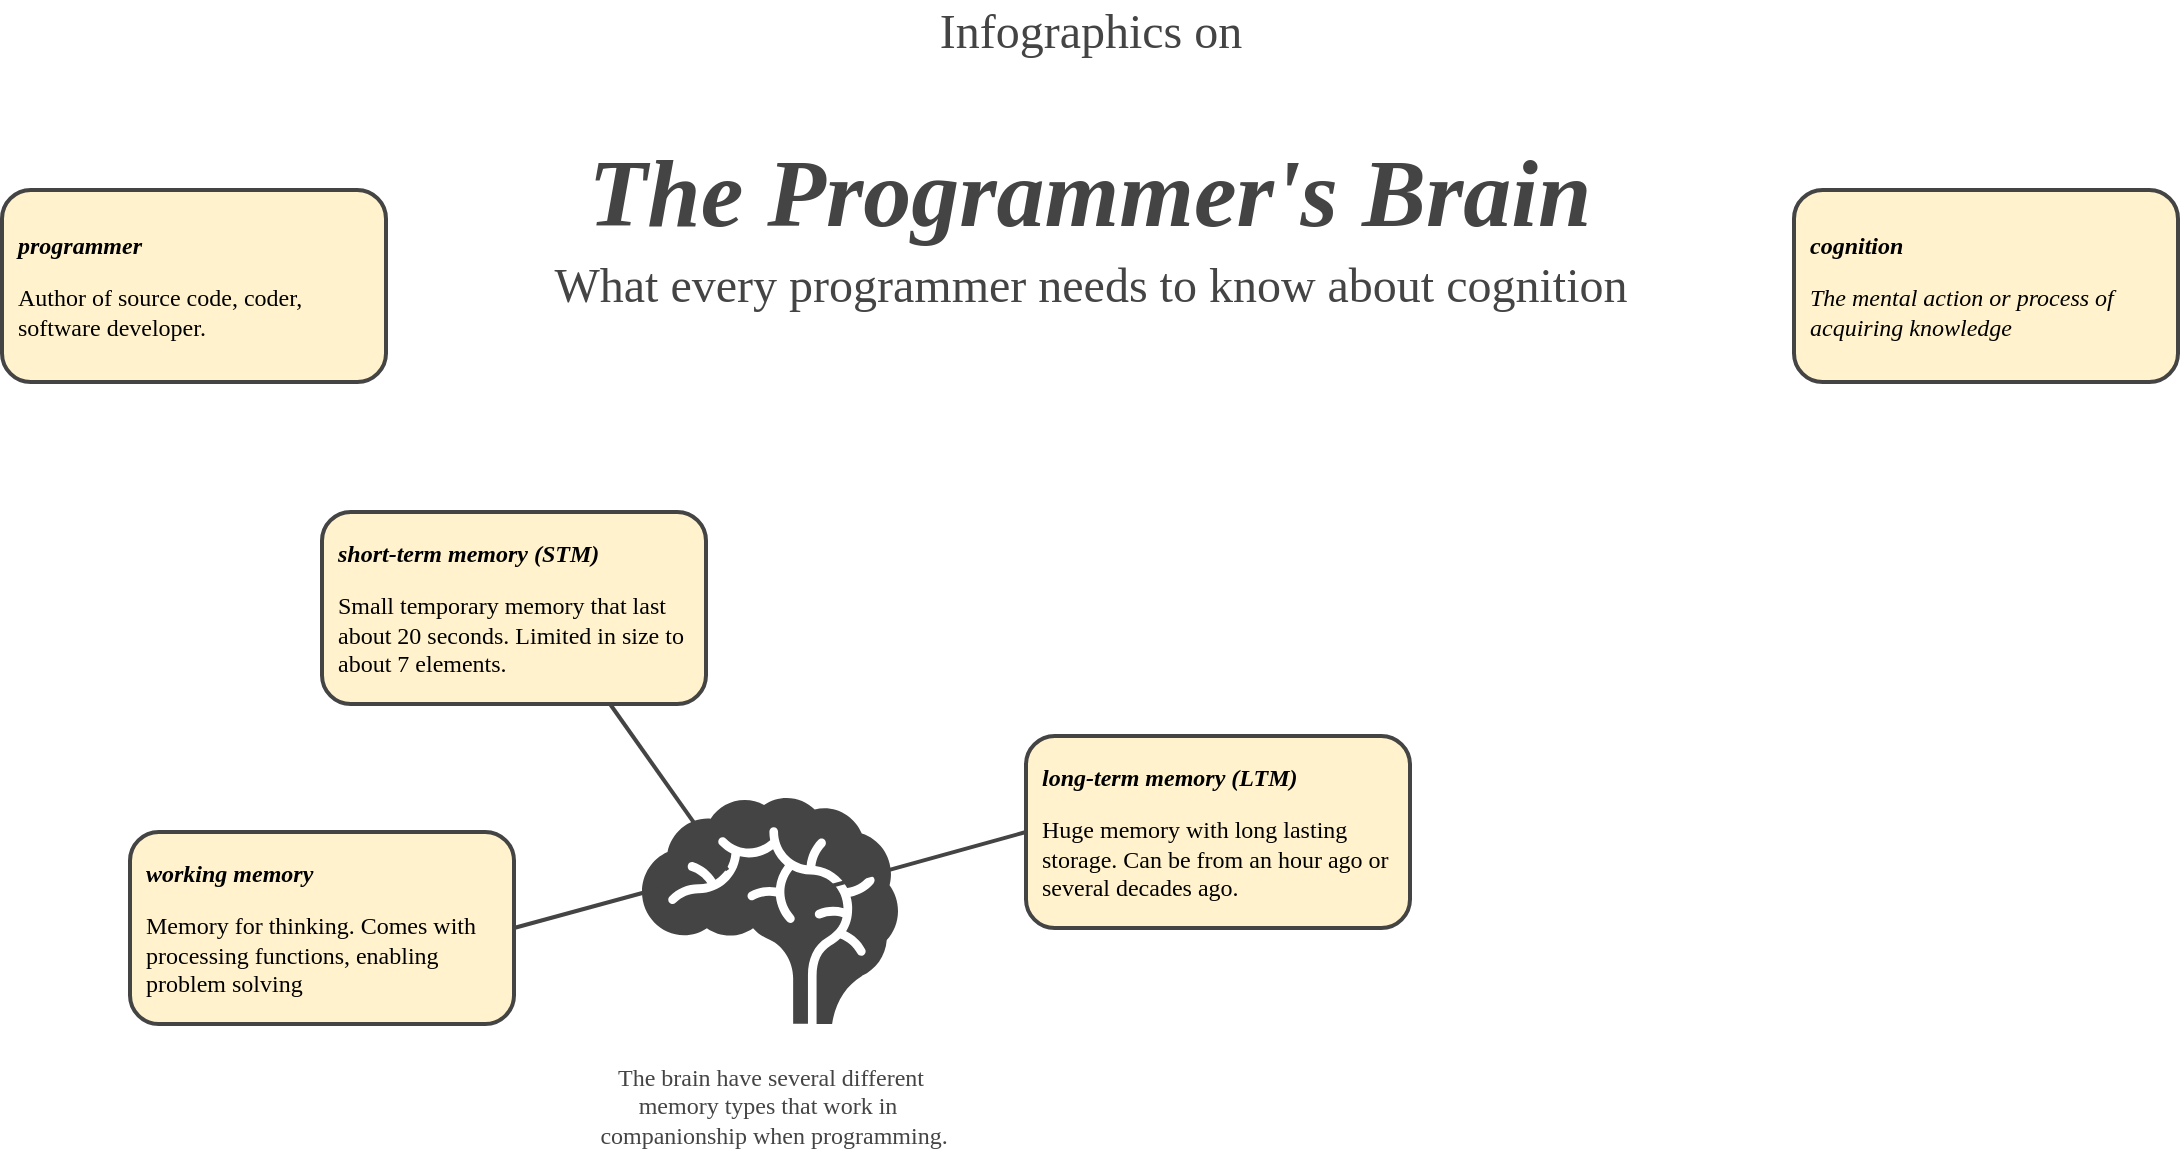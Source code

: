 <mxfile version="20.7.4" type="device"><diagram id="-kBkowGFSmhcYILJeYMs" name="Page-1"><mxGraphModel dx="1102" dy="1501" grid="0" gridSize="8" guides="1" tooltips="1" connect="1" arrows="1" fold="1" page="1" pageScale="1" pageWidth="1169" pageHeight="1654" math="0" shadow="0"><root><mxCell id="0"/><mxCell id="1" parent="0"/><mxCell id="QuDEhyJebT7pmS3XxFOC-4" value="&lt;span style=&quot;font-style: normal;&quot;&gt;Infographics on&lt;/span&gt;" style="text;html=1;strokeColor=none;fillColor=none;align=center;verticalAlign=middle;rounded=0;labelBackgroundColor=none;fontFamily=Comic Sans MS;fontSize=24;fontColor=#444444;fontStyle=2" parent="1" vertex="1"><mxGeometry x="32" y="32" width="1088" height="32" as="geometry"/></mxCell><mxCell id="QuDEhyJebT7pmS3XxFOC-7" value="&lt;b style=&quot;font-size: 48px;&quot;&gt;&lt;i style=&quot;font-size: 48px;&quot;&gt;The Programmer's Brain&lt;/i&gt;&lt;/b&gt;" style="text;html=1;strokeColor=none;fillColor=none;align=center;verticalAlign=middle;whiteSpace=wrap;rounded=0;shadow=0;labelBackgroundColor=none;sketch=0;strokeWidth=2;fontFamily=Comic Sans MS;fontSize=48;fontColor=#444444;" parent="1" vertex="1"><mxGeometry x="32" y="96" width="1088" height="64" as="geometry"/></mxCell><mxCell id="QuDEhyJebT7pmS3XxFOC-8" value="What every programmer needs to know about cognition" style="text;html=1;strokeColor=none;fillColor=none;align=center;verticalAlign=middle;rounded=0;labelBackgroundColor=none;fontFamily=Comic Sans MS;fontSize=24;fontColor=#444444;fontStyle=0" parent="1" vertex="1"><mxGeometry x="256" y="159" width="640" height="32" as="geometry"/></mxCell><mxCell id="QuDEhyJebT7pmS3XxFOC-6" value="&lt;p style=&quot;line-height: 120%;&quot;&gt;&lt;b&gt;&lt;i&gt;programmer&lt;/i&gt;&lt;/b&gt;&lt;/p&gt;&lt;p style=&quot;line-height: 120%;&quot;&gt;Author of source code, coder, software developer.&lt;/p&gt;" style="rounded=1;whiteSpace=wrap;html=1;labelBackgroundColor=none;fontFamily=Comic Sans MS;fontSize=12;strokeColor=#444444;shadow=0;align=left;spacing=8;fillColor=#fff2cc;verticalAlign=middle;strokeWidth=2;" parent="1" vertex="1"><mxGeometry x="32" y="127" width="192" height="96" as="geometry"/></mxCell><mxCell id="QuDEhyJebT7pmS3XxFOC-5" value="&lt;p style=&quot;line-height: 120%;&quot;&gt;&lt;b&gt;&lt;i&gt;cognition&lt;/i&gt;&lt;/b&gt;&lt;/p&gt;&lt;p style=&quot;line-height: 120%;&quot;&gt;&lt;i&gt;The mental action or process of acquiring knowledge&lt;/i&gt;&lt;/p&gt;" style="rounded=1;whiteSpace=wrap;html=1;labelBackgroundColor=none;fontFamily=Comic Sans MS;fontSize=12;strokeColor=#444444;shadow=0;align=left;spacing=8;fillColor=#fff2cc;verticalAlign=middle;strokeWidth=2;" parent="1" vertex="1"><mxGeometry x="928" y="127" width="192" height="96" as="geometry"/></mxCell><mxCell id="sSm1WLeLpb1kl2EVyNoC-1" value="" style="shape=mxgraph.signs.healthcare.brain;html=1;pointerEvents=1;fillColor=#444444;strokeColor=none;verticalLabelPosition=bottom;verticalAlign=top;align=center;fontColor=#CCE5FB;" vertex="1" parent="1"><mxGeometry x="352" y="431" width="128" height="113" as="geometry"/></mxCell><mxCell id="sSm1WLeLpb1kl2EVyNoC-3" style="rounded=0;orthogonalLoop=1;jettySize=auto;html=1;strokeWidth=2;strokeColor=#444444;endArrow=none;endFill=0;exitX=0;exitY=0.5;exitDx=0;exitDy=0;entryX=0.741;entryY=0.389;entryDx=0;entryDy=0;entryPerimeter=0;" edge="1" parent="1" source="sSm1WLeLpb1kl2EVyNoC-2" target="sSm1WLeLpb1kl2EVyNoC-1"><mxGeometry relative="1" as="geometry"><mxPoint x="488" y="472" as="targetPoint"/></mxGeometry></mxCell><mxCell id="sSm1WLeLpb1kl2EVyNoC-2" value="&lt;p style=&quot;line-height: 120%;&quot;&gt;&lt;b&gt;&lt;i&gt;long-term memory (LTM)&lt;/i&gt;&lt;/b&gt;&lt;/p&gt;&lt;p style=&quot;line-height: 120%;&quot;&gt;Huge memory with long lasting storage. Can be from an hour ago or several decades ago.&lt;/p&gt;" style="rounded=1;whiteSpace=wrap;html=1;labelBackgroundColor=none;fontFamily=Comic Sans MS;fontSize=12;strokeColor=#444444;shadow=0;align=left;spacing=8;fillColor=#fff2cc;verticalAlign=middle;strokeWidth=2;" vertex="1" parent="1"><mxGeometry x="544" y="400" width="192" height="96" as="geometry"/></mxCell><mxCell id="sSm1WLeLpb1kl2EVyNoC-5" style="edgeStyle=none;rounded=0;orthogonalLoop=1;jettySize=auto;html=1;exitX=0.75;exitY=1;exitDx=0;exitDy=0;strokeColor=#444444;strokeWidth=2;endArrow=none;endFill=0;entryX=0.334;entryY=0.319;entryDx=0;entryDy=0;entryPerimeter=0;" edge="1" parent="1" source="sSm1WLeLpb1kl2EVyNoC-4" target="sSm1WLeLpb1kl2EVyNoC-1"><mxGeometry relative="1" as="geometry"/></mxCell><mxCell id="sSm1WLeLpb1kl2EVyNoC-4" value="&lt;p style=&quot;line-height: 120%;&quot;&gt;&lt;b&gt;&lt;i&gt;short-term memory (STM)&lt;/i&gt;&lt;/b&gt;&lt;/p&gt;&lt;p style=&quot;line-height: 120%;&quot;&gt;Small temporary memory that last about 20 seconds. Limited in size to about 7 elements.&amp;nbsp;&lt;/p&gt;" style="rounded=1;whiteSpace=wrap;html=1;labelBackgroundColor=none;fontFamily=Comic Sans MS;fontSize=12;strokeColor=#444444;shadow=0;align=left;spacing=8;fillColor=#fff2cc;verticalAlign=middle;strokeWidth=2;" vertex="1" parent="1"><mxGeometry x="192" y="288" width="192" height="96" as="geometry"/></mxCell><mxCell id="sSm1WLeLpb1kl2EVyNoC-7" style="edgeStyle=none;rounded=0;orthogonalLoop=1;jettySize=auto;html=1;exitX=1;exitY=0.5;exitDx=0;exitDy=0;strokeColor=#444444;strokeWidth=2;endArrow=none;endFill=0;" edge="1" parent="1" source="sSm1WLeLpb1kl2EVyNoC-6"><mxGeometry relative="1" as="geometry"><mxPoint x="376" y="472" as="targetPoint"/></mxGeometry></mxCell><mxCell id="sSm1WLeLpb1kl2EVyNoC-6" value="&lt;p style=&quot;line-height: 120%;&quot;&gt;&lt;b&gt;&lt;i&gt;working memory&lt;/i&gt;&lt;/b&gt;&lt;/p&gt;&lt;p style=&quot;line-height: 120%;&quot;&gt;Memory for thinking. Comes with processing functions, enabling problem solving&lt;/p&gt;" style="rounded=1;whiteSpace=wrap;html=1;labelBackgroundColor=none;fontFamily=Comic Sans MS;fontSize=12;strokeColor=#444444;shadow=0;align=left;spacing=8;fillColor=#fff2cc;verticalAlign=middle;strokeWidth=2;" vertex="1" parent="1"><mxGeometry x="96" y="448" width="192" height="96" as="geometry"/></mxCell><mxCell id="sSm1WLeLpb1kl2EVyNoC-9" value="&lt;span style=&quot;font-style: normal; font-size: 12px;&quot;&gt;The brain have several different&lt;br&gt;memory types that work in&amp;nbsp;&lt;br&gt;&amp;nbsp;companionship when programming.&lt;/span&gt;" style="text;html=1;strokeColor=none;fillColor=none;align=center;verticalAlign=middle;rounded=0;labelBackgroundColor=none;fontFamily=Comic Sans MS;fontSize=12;fontColor=#444444;fontStyle=2" vertex="1" parent="1"><mxGeometry x="246" y="562" width="340" height="46" as="geometry"/></mxCell></root></mxGraphModel></diagram></mxfile>